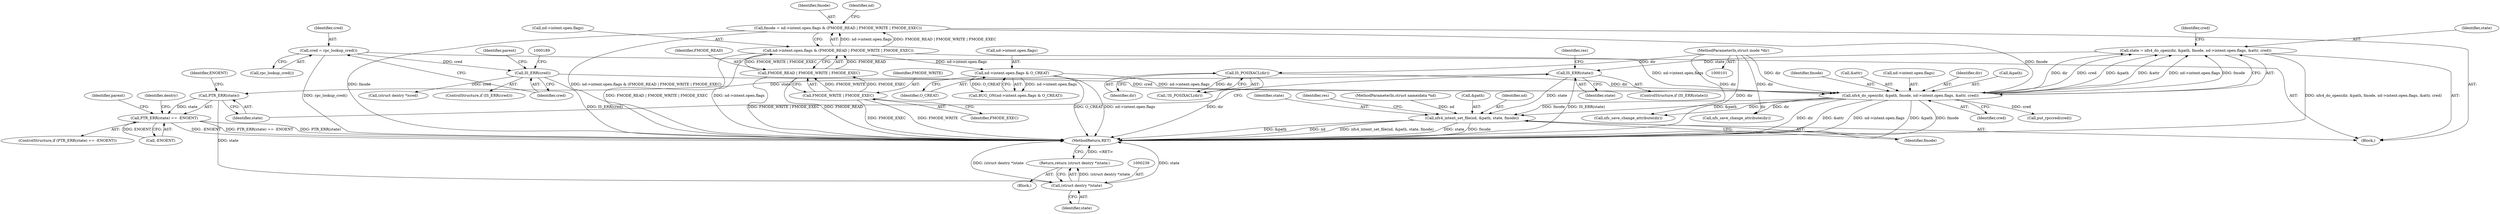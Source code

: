 digraph "0_linux_dc0b027dfadfcb8a5504f7d8052754bf8d501ab9_5@API" {
"1000198" [label="(Call,state = nfs4_do_open(dir, &path, fmode, nd->intent.open.flags, &attr, cred))"];
"1000200" [label="(Call,nfs4_do_open(dir, &path, fmode, nd->intent.open.flags, &attr, cred))"];
"1000153" [label="(Call,IS_POSIXACL(dir))"];
"1000102" [label="(MethodParameterIn,struct inode *dir)"];
"1000113" [label="(Call,fmode = nd->intent.open.flags & (FMODE_READ | FMODE_WRITE | FMODE_EXEC))"];
"1000115" [label="(Call,nd->intent.open.flags & (FMODE_READ | FMODE_WRITE | FMODE_EXEC))"];
"1000123" [label="(Call,FMODE_READ | FMODE_WRITE | FMODE_EXEC)"];
"1000125" [label="(Call,FMODE_WRITE | FMODE_EXEC)"];
"1000172" [label="(Call,nd->intent.open.flags & O_CREAT)"];
"1000185" [label="(Call,IS_ERR(cred))"];
"1000181" [label="(Call,cred = rpc_lookup_cred())"];
"1000218" [label="(Call,IS_ERR(state))"];
"1000223" [label="(Call,PTR_ERR(state))"];
"1000222" [label="(Call,PTR_ERR(state) == -ENOENT)"];
"1000238" [label="(Call,(struct dentry *)state)"];
"1000237" [label="(Return,return (struct dentry *)state;)"];
"1000266" [label="(Call,nfs4_intent_set_file(nd, &path, state, fmode))"];
"1000116" [label="(Call,nd->intent.open.flags)"];
"1000226" [label="(Identifier,ENOENT)"];
"1000268" [label="(Call,&path)"];
"1000184" [label="(ControlStructure,if (IS_ERR(cred)))"];
"1000274" [label="(MethodReturn,RET)"];
"1000125" [label="(Call,FMODE_WRITE | FMODE_EXEC)"];
"1000102" [label="(MethodParameterIn,struct inode *dir)"];
"1000220" [label="(Block,)"];
"1000219" [label="(Identifier,state)"];
"1000204" [label="(Identifier,fmode)"];
"1000199" [label="(Identifier,state)"];
"1000182" [label="(Identifier,cred)"];
"1000267" [label="(Identifier,nd)"];
"1000223" [label="(Call,PTR_ERR(state))"];
"1000221" [label="(ControlStructure,if (PTR_ERR(state) == -ENOENT))"];
"1000114" [label="(Identifier,fmode)"];
"1000242" [label="(Identifier,res)"];
"1000237" [label="(Return,return (struct dentry *)state;)"];
"1000115" [label="(Call,nd->intent.open.flags & (FMODE_READ | FMODE_WRITE | FMODE_EXEC))"];
"1000180" [label="(Identifier,O_CREAT)"];
"1000266" [label="(Call,nfs4_intent_set_file(nd, &path, state, fmode))"];
"1000225" [label="(Call,-ENOENT)"];
"1000127" [label="(Identifier,FMODE_EXEC)"];
"1000270" [label="(Identifier,state)"];
"1000212" [label="(Call,&attr)"];
"1000205" [label="(Call,nd->intent.open.flags)"];
"1000240" [label="(Identifier,state)"];
"1000124" [label="(Identifier,FMODE_READ)"];
"1000236" [label="(Identifier,parent)"];
"1000113" [label="(Call,fmode = nd->intent.open.flags & (FMODE_READ | FMODE_WRITE | FMODE_EXEC))"];
"1000173" [label="(Call,nd->intent.open.flags)"];
"1000123" [label="(Call,FMODE_READ | FMODE_WRITE | FMODE_EXEC)"];
"1000186" [label="(Identifier,cred)"];
"1000262" [label="(Call,nfs_save_change_attribute(dir))"];
"1000152" [label="(Call,!IS_POSIXACL(dir))"];
"1000131" [label="(Identifier,nd)"];
"1000200" [label="(Call,nfs4_do_open(dir, &path, fmode, nd->intent.open.flags, &attr, cred))"];
"1000216" [label="(Identifier,cred)"];
"1000238" [label="(Call,(struct dentry *)state)"];
"1000224" [label="(Identifier,state)"];
"1000198" [label="(Call,state = nfs4_do_open(dir, &path, fmode, nd->intent.open.flags, &attr, cred))"];
"1000172" [label="(Call,nd->intent.open.flags & O_CREAT)"];
"1000192" [label="(Identifier,parent)"];
"1000183" [label="(Call,rpc_lookup_cred())"];
"1000217" [label="(ControlStructure,if (IS_ERR(state)))"];
"1000222" [label="(Call,PTR_ERR(state) == -ENOENT)"];
"1000273" [label="(Identifier,res)"];
"1000218" [label="(Call,IS_ERR(state))"];
"1000214" [label="(Identifier,cred)"];
"1000185" [label="(Call,IS_ERR(cred))"];
"1000201" [label="(Identifier,dir)"];
"1000181" [label="(Call,cred = rpc_lookup_cred())"];
"1000271" [label="(Identifier,fmode)"];
"1000233" [label="(Call,nfs_save_change_attribute(dir))"];
"1000202" [label="(Call,&path)"];
"1000171" [label="(Call,BUG_ON(nd->intent.open.flags & O_CREAT))"];
"1000154" [label="(Identifier,dir)"];
"1000126" [label="(Identifier,FMODE_WRITE)"];
"1000104" [label="(MethodParameterIn,struct nameidata *nd)"];
"1000215" [label="(Call,put_rpccred(cred))"];
"1000229" [label="(Identifier,dentry)"];
"1000153" [label="(Call,IS_POSIXACL(dir))"];
"1000105" [label="(Block,)"];
"1000188" [label="(Call,(struct dentry *)cred)"];
"1000198" -> "1000105"  [label="AST: "];
"1000198" -> "1000200"  [label="CFG: "];
"1000199" -> "1000198"  [label="AST: "];
"1000200" -> "1000198"  [label="AST: "];
"1000216" -> "1000198"  [label="CFG: "];
"1000198" -> "1000274"  [label="DDG: nfs4_do_open(dir, &path, fmode, nd->intent.open.flags, &attr, cred)"];
"1000200" -> "1000198"  [label="DDG: dir"];
"1000200" -> "1000198"  [label="DDG: cred"];
"1000200" -> "1000198"  [label="DDG: &path"];
"1000200" -> "1000198"  [label="DDG: &attr"];
"1000200" -> "1000198"  [label="DDG: nd->intent.open.flags"];
"1000200" -> "1000198"  [label="DDG: fmode"];
"1000198" -> "1000218"  [label="DDG: state"];
"1000200" -> "1000214"  [label="CFG: "];
"1000201" -> "1000200"  [label="AST: "];
"1000202" -> "1000200"  [label="AST: "];
"1000204" -> "1000200"  [label="AST: "];
"1000205" -> "1000200"  [label="AST: "];
"1000212" -> "1000200"  [label="AST: "];
"1000214" -> "1000200"  [label="AST: "];
"1000200" -> "1000274"  [label="DDG: dir"];
"1000200" -> "1000274"  [label="DDG: &attr"];
"1000200" -> "1000274"  [label="DDG: nd->intent.open.flags"];
"1000200" -> "1000274"  [label="DDG: &path"];
"1000200" -> "1000274"  [label="DDG: fmode"];
"1000153" -> "1000200"  [label="DDG: dir"];
"1000102" -> "1000200"  [label="DDG: dir"];
"1000113" -> "1000200"  [label="DDG: fmode"];
"1000172" -> "1000200"  [label="DDG: nd->intent.open.flags"];
"1000115" -> "1000200"  [label="DDG: nd->intent.open.flags"];
"1000185" -> "1000200"  [label="DDG: cred"];
"1000200" -> "1000215"  [label="DDG: cred"];
"1000200" -> "1000233"  [label="DDG: dir"];
"1000200" -> "1000262"  [label="DDG: dir"];
"1000200" -> "1000266"  [label="DDG: &path"];
"1000200" -> "1000266"  [label="DDG: fmode"];
"1000153" -> "1000152"  [label="AST: "];
"1000153" -> "1000154"  [label="CFG: "];
"1000154" -> "1000153"  [label="AST: "];
"1000152" -> "1000153"  [label="CFG: "];
"1000153" -> "1000274"  [label="DDG: dir"];
"1000153" -> "1000152"  [label="DDG: dir"];
"1000102" -> "1000153"  [label="DDG: dir"];
"1000102" -> "1000101"  [label="AST: "];
"1000102" -> "1000274"  [label="DDG: dir"];
"1000102" -> "1000233"  [label="DDG: dir"];
"1000102" -> "1000262"  [label="DDG: dir"];
"1000113" -> "1000105"  [label="AST: "];
"1000113" -> "1000115"  [label="CFG: "];
"1000114" -> "1000113"  [label="AST: "];
"1000115" -> "1000113"  [label="AST: "];
"1000131" -> "1000113"  [label="CFG: "];
"1000113" -> "1000274"  [label="DDG: fmode"];
"1000113" -> "1000274"  [label="DDG: nd->intent.open.flags & (FMODE_READ | FMODE_WRITE | FMODE_EXEC)"];
"1000115" -> "1000113"  [label="DDG: nd->intent.open.flags"];
"1000115" -> "1000113"  [label="DDG: FMODE_READ | FMODE_WRITE | FMODE_EXEC"];
"1000115" -> "1000123"  [label="CFG: "];
"1000116" -> "1000115"  [label="AST: "];
"1000123" -> "1000115"  [label="AST: "];
"1000115" -> "1000274"  [label="DDG: FMODE_READ | FMODE_WRITE | FMODE_EXEC"];
"1000115" -> "1000274"  [label="DDG: nd->intent.open.flags"];
"1000123" -> "1000115"  [label="DDG: FMODE_READ"];
"1000123" -> "1000115"  [label="DDG: FMODE_WRITE | FMODE_EXEC"];
"1000115" -> "1000172"  [label="DDG: nd->intent.open.flags"];
"1000123" -> "1000125"  [label="CFG: "];
"1000124" -> "1000123"  [label="AST: "];
"1000125" -> "1000123"  [label="AST: "];
"1000123" -> "1000274"  [label="DDG: FMODE_WRITE | FMODE_EXEC"];
"1000123" -> "1000274"  [label="DDG: FMODE_READ"];
"1000125" -> "1000123"  [label="DDG: FMODE_WRITE"];
"1000125" -> "1000123"  [label="DDG: FMODE_EXEC"];
"1000125" -> "1000127"  [label="CFG: "];
"1000126" -> "1000125"  [label="AST: "];
"1000127" -> "1000125"  [label="AST: "];
"1000125" -> "1000274"  [label="DDG: FMODE_WRITE"];
"1000125" -> "1000274"  [label="DDG: FMODE_EXEC"];
"1000172" -> "1000171"  [label="AST: "];
"1000172" -> "1000180"  [label="CFG: "];
"1000173" -> "1000172"  [label="AST: "];
"1000180" -> "1000172"  [label="AST: "];
"1000171" -> "1000172"  [label="CFG: "];
"1000172" -> "1000274"  [label="DDG: O_CREAT"];
"1000172" -> "1000274"  [label="DDG: nd->intent.open.flags"];
"1000172" -> "1000171"  [label="DDG: nd->intent.open.flags"];
"1000172" -> "1000171"  [label="DDG: O_CREAT"];
"1000185" -> "1000184"  [label="AST: "];
"1000185" -> "1000186"  [label="CFG: "];
"1000186" -> "1000185"  [label="AST: "];
"1000189" -> "1000185"  [label="CFG: "];
"1000192" -> "1000185"  [label="CFG: "];
"1000185" -> "1000274"  [label="DDG: IS_ERR(cred)"];
"1000181" -> "1000185"  [label="DDG: cred"];
"1000185" -> "1000188"  [label="DDG: cred"];
"1000181" -> "1000105"  [label="AST: "];
"1000181" -> "1000183"  [label="CFG: "];
"1000182" -> "1000181"  [label="AST: "];
"1000183" -> "1000181"  [label="AST: "];
"1000186" -> "1000181"  [label="CFG: "];
"1000181" -> "1000274"  [label="DDG: rpc_lookup_cred()"];
"1000218" -> "1000217"  [label="AST: "];
"1000218" -> "1000219"  [label="CFG: "];
"1000219" -> "1000218"  [label="AST: "];
"1000224" -> "1000218"  [label="CFG: "];
"1000242" -> "1000218"  [label="CFG: "];
"1000218" -> "1000274"  [label="DDG: IS_ERR(state)"];
"1000218" -> "1000223"  [label="DDG: state"];
"1000218" -> "1000266"  [label="DDG: state"];
"1000223" -> "1000222"  [label="AST: "];
"1000223" -> "1000224"  [label="CFG: "];
"1000224" -> "1000223"  [label="AST: "];
"1000226" -> "1000223"  [label="CFG: "];
"1000223" -> "1000222"  [label="DDG: state"];
"1000223" -> "1000238"  [label="DDG: state"];
"1000222" -> "1000221"  [label="AST: "];
"1000222" -> "1000225"  [label="CFG: "];
"1000225" -> "1000222"  [label="AST: "];
"1000229" -> "1000222"  [label="CFG: "];
"1000236" -> "1000222"  [label="CFG: "];
"1000222" -> "1000274"  [label="DDG: PTR_ERR(state)"];
"1000222" -> "1000274"  [label="DDG: -ENOENT"];
"1000222" -> "1000274"  [label="DDG: PTR_ERR(state) == -ENOENT"];
"1000225" -> "1000222"  [label="DDG: ENOENT"];
"1000238" -> "1000237"  [label="AST: "];
"1000238" -> "1000240"  [label="CFG: "];
"1000239" -> "1000238"  [label="AST: "];
"1000240" -> "1000238"  [label="AST: "];
"1000237" -> "1000238"  [label="CFG: "];
"1000238" -> "1000274"  [label="DDG: state"];
"1000238" -> "1000274"  [label="DDG: (struct dentry *)state"];
"1000238" -> "1000237"  [label="DDG: (struct dentry *)state"];
"1000237" -> "1000220"  [label="AST: "];
"1000274" -> "1000237"  [label="CFG: "];
"1000237" -> "1000274"  [label="DDG: <RET>"];
"1000266" -> "1000105"  [label="AST: "];
"1000266" -> "1000271"  [label="CFG: "];
"1000267" -> "1000266"  [label="AST: "];
"1000268" -> "1000266"  [label="AST: "];
"1000270" -> "1000266"  [label="AST: "];
"1000271" -> "1000266"  [label="AST: "];
"1000273" -> "1000266"  [label="CFG: "];
"1000266" -> "1000274"  [label="DDG: &path"];
"1000266" -> "1000274"  [label="DDG: nd"];
"1000266" -> "1000274"  [label="DDG: nfs4_intent_set_file(nd, &path, state, fmode)"];
"1000266" -> "1000274"  [label="DDG: state"];
"1000266" -> "1000274"  [label="DDG: fmode"];
"1000104" -> "1000266"  [label="DDG: nd"];
}
